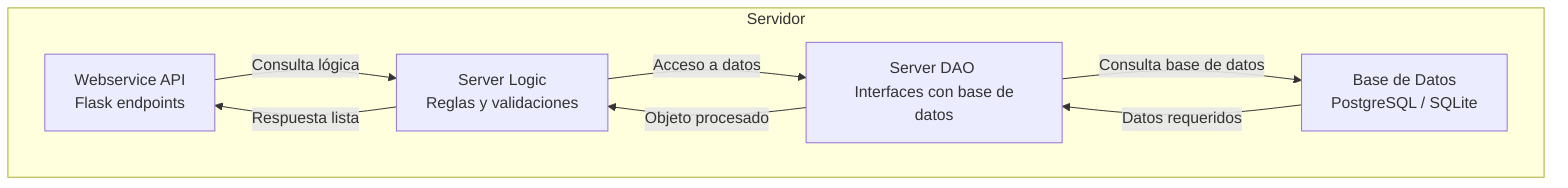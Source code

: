 flowchart TD
    subgraph Server["Servidor"]
        C["Webservice API <br> Flask endpoints"] -->|Consulta lógica| N["Server Logic <br> Reglas y validaciones"]
        N -->|Acceso a datos| D["Server DAO <br> Interfaces con base de datos"]
        D -->|Consulta base de datos| DB["Base de Datos <br> PostgreSQL / SQLite"]
        DB -->|Datos requeridos| D
        D -->|Objeto procesado| N
        N -->|Respuesta lista| C
    end

    class C,N,D server;
    class DB db;